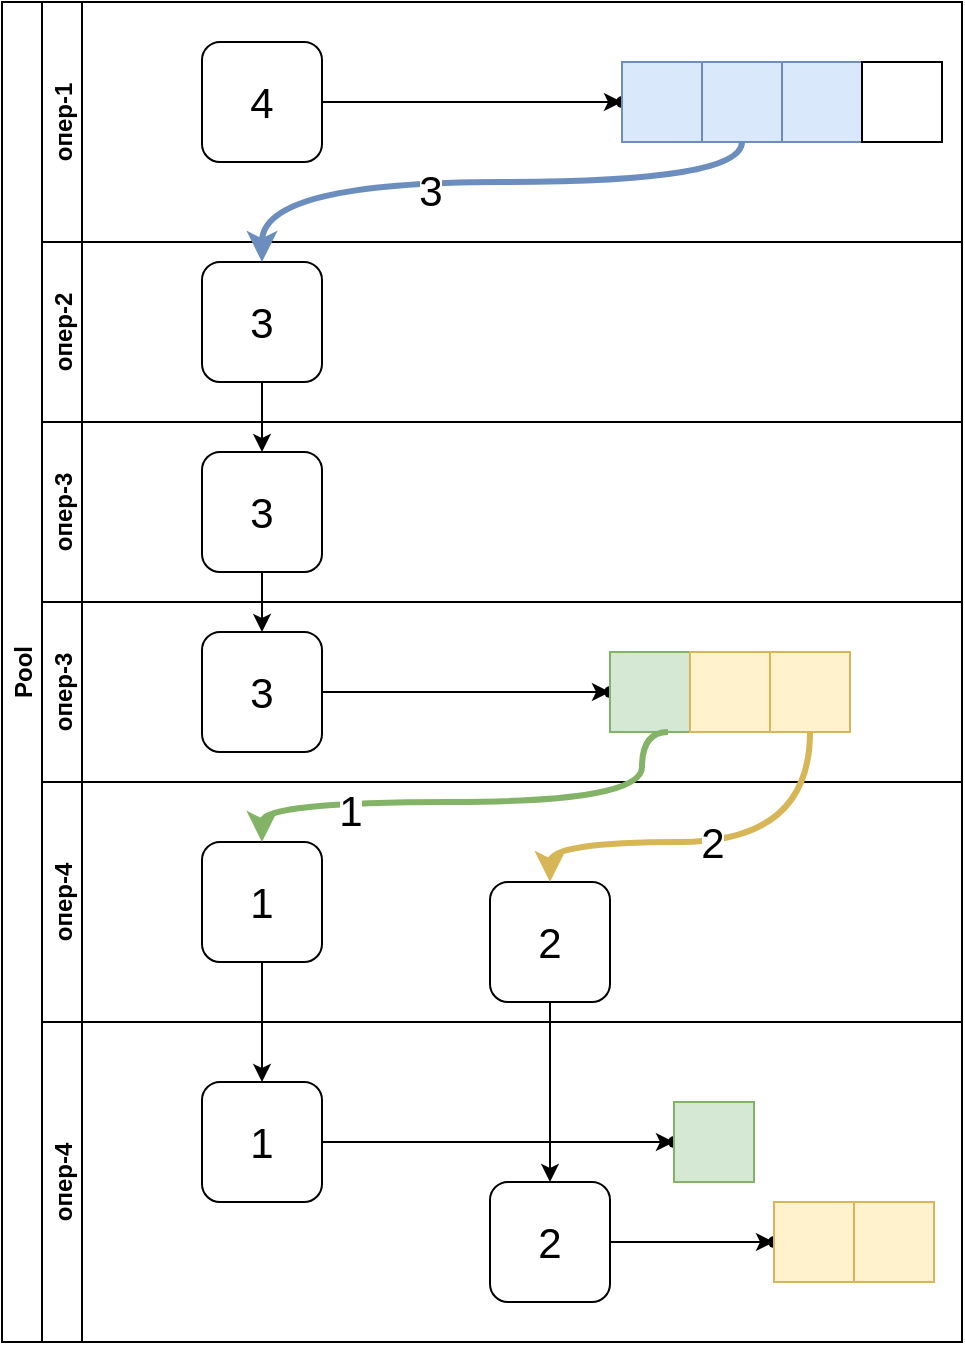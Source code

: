 <mxfile version="20.2.8" type="github">
  <diagram id="UvT_nuZFbLqnoWbBBMHW" name="Страница 1">
    <mxGraphModel dx="1384" dy="772" grid="1" gridSize="10" guides="1" tooltips="1" connect="1" arrows="1" fold="1" page="1" pageScale="1" pageWidth="827" pageHeight="1169" math="0" shadow="0">
      <root>
        <mxCell id="0" />
        <mxCell id="1" parent="0" />
        <mxCell id="Sguft5I54XbJpJrDdP_t-5" value="Pool" style="swimlane;childLayout=stackLayout;resizeParent=1;resizeParentMax=0;horizontal=0;startSize=20;horizontalStack=0;" vertex="1" parent="1">
          <mxGeometry x="174" y="100" width="480" height="670" as="geometry" />
        </mxCell>
        <mxCell id="Sguft5I54XbJpJrDdP_t-6" value="опер-1" style="swimlane;startSize=20;horizontal=0;" vertex="1" parent="Sguft5I54XbJpJrDdP_t-5">
          <mxGeometry x="20" width="460" height="120" as="geometry" />
        </mxCell>
        <mxCell id="Sguft5I54XbJpJrDdP_t-43" value="" style="edgeStyle=orthogonalEdgeStyle;curved=1;orthogonalLoop=1;jettySize=auto;html=1;fontSize=21;" edge="1" parent="Sguft5I54XbJpJrDdP_t-6" source="Sguft5I54XbJpJrDdP_t-22" target="Sguft5I54XbJpJrDdP_t-42">
          <mxGeometry relative="1" as="geometry" />
        </mxCell>
        <mxCell id="Sguft5I54XbJpJrDdP_t-22" value="4" style="rounded=1;whiteSpace=wrap;html=1;fontSize=21;" vertex="1" parent="Sguft5I54XbJpJrDdP_t-6">
          <mxGeometry x="80" y="20" width="60" height="60" as="geometry" />
        </mxCell>
        <mxCell id="Sguft5I54XbJpJrDdP_t-39" value="" style="swimlane;startSize=0;fontSize=21;" vertex="1" parent="Sguft5I54XbJpJrDdP_t-6">
          <mxGeometry x="290" y="30" width="160" height="40" as="geometry" />
        </mxCell>
        <mxCell id="Sguft5I54XbJpJrDdP_t-42" value="" style="shape=waypoint;sketch=0;size=6;pointerEvents=1;points=[];fillColor=default;resizable=0;rotatable=0;perimeter=centerPerimeter;snapToPoint=1;fontSize=21;rounded=1;" vertex="1" parent="Sguft5I54XbJpJrDdP_t-39">
          <mxGeometry x="-20" width="40" height="40" as="geometry" />
        </mxCell>
        <mxCell id="Sguft5I54XbJpJrDdP_t-44" value="" style="rounded=0;whiteSpace=wrap;html=1;fontSize=21;fillColor=#dae8fc;strokeColor=#6c8ebf;" vertex="1" parent="Sguft5I54XbJpJrDdP_t-39">
          <mxGeometry width="40" height="40" as="geometry" />
        </mxCell>
        <mxCell id="Sguft5I54XbJpJrDdP_t-50" value="" style="rounded=0;whiteSpace=wrap;html=1;fontSize=21;fillColor=#dae8fc;strokeColor=#6c8ebf;" vertex="1" parent="Sguft5I54XbJpJrDdP_t-39">
          <mxGeometry x="40" width="40" height="40" as="geometry" />
        </mxCell>
        <mxCell id="Sguft5I54XbJpJrDdP_t-49" value="" style="rounded=0;whiteSpace=wrap;html=1;fontSize=21;fillColor=#dae8fc;strokeColor=#6c8ebf;" vertex="1" parent="Sguft5I54XbJpJrDdP_t-39">
          <mxGeometry x="80" width="40" height="40" as="geometry" />
        </mxCell>
        <mxCell id="Sguft5I54XbJpJrDdP_t-48" value="" style="rounded=0;whiteSpace=wrap;html=1;fontSize=21;" vertex="1" parent="Sguft5I54XbJpJrDdP_t-39">
          <mxGeometry x="120" width="40" height="40" as="geometry" />
        </mxCell>
        <mxCell id="Sguft5I54XbJpJrDdP_t-7" value="опер-2" style="swimlane;startSize=20;horizontal=0;" vertex="1" parent="Sguft5I54XbJpJrDdP_t-5">
          <mxGeometry x="20" y="120" width="460" height="90" as="geometry" />
        </mxCell>
        <mxCell id="Sguft5I54XbJpJrDdP_t-21" value="3" style="rounded=1;whiteSpace=wrap;html=1;fontSize=21;" vertex="1" parent="Sguft5I54XbJpJrDdP_t-7">
          <mxGeometry x="80" y="10" width="60" height="60" as="geometry" />
        </mxCell>
        <mxCell id="Sguft5I54XbJpJrDdP_t-8" value="опер-3" style="swimlane;startSize=20;horizontal=0;" vertex="1" parent="Sguft5I54XbJpJrDdP_t-5">
          <mxGeometry x="20" y="210" width="460" height="90" as="geometry" />
        </mxCell>
        <mxCell id="Sguft5I54XbJpJrDdP_t-19" value="3" style="rounded=1;whiteSpace=wrap;html=1;fontSize=21;" vertex="1" parent="Sguft5I54XbJpJrDdP_t-8">
          <mxGeometry x="80" y="15" width="60" height="60" as="geometry" />
        </mxCell>
        <mxCell id="Sguft5I54XbJpJrDdP_t-32" value="опер-3" style="swimlane;startSize=20;horizontal=0;" vertex="1" parent="Sguft5I54XbJpJrDdP_t-5">
          <mxGeometry x="20" y="300" width="460" height="90" as="geometry" />
        </mxCell>
        <mxCell id="Sguft5I54XbJpJrDdP_t-53" value="" style="edgeStyle=orthogonalEdgeStyle;curved=1;orthogonalLoop=1;jettySize=auto;html=1;strokeWidth=1;fontSize=21;" edge="1" parent="Sguft5I54XbJpJrDdP_t-32" source="Sguft5I54XbJpJrDdP_t-33" target="Sguft5I54XbJpJrDdP_t-46">
          <mxGeometry relative="1" as="geometry">
            <mxPoint x="220" y="45" as="targetPoint" />
          </mxGeometry>
        </mxCell>
        <mxCell id="Sguft5I54XbJpJrDdP_t-33" value="3" style="rounded=1;whiteSpace=wrap;html=1;fontSize=21;" vertex="1" parent="Sguft5I54XbJpJrDdP_t-32">
          <mxGeometry x="80" y="15" width="60" height="60" as="geometry" />
        </mxCell>
        <mxCell id="Sguft5I54XbJpJrDdP_t-45" value="" style="swimlane;startSize=0;fontSize=21;fillColor=#d5e8d4;strokeColor=#82b366;" vertex="1" parent="Sguft5I54XbJpJrDdP_t-32">
          <mxGeometry x="284" y="25" width="116" height="40" as="geometry" />
        </mxCell>
        <mxCell id="Sguft5I54XbJpJrDdP_t-46" value="" style="shape=waypoint;sketch=0;size=6;pointerEvents=1;points=[];fillColor=default;resizable=0;rotatable=0;perimeter=centerPerimeter;snapToPoint=1;fontSize=21;rounded=1;" vertex="1" parent="Sguft5I54XbJpJrDdP_t-45">
          <mxGeometry x="-20" width="40" height="40" as="geometry" />
        </mxCell>
        <mxCell id="Sguft5I54XbJpJrDdP_t-47" value="" style="rounded=0;whiteSpace=wrap;html=1;fontSize=21;fillColor=#d5e8d4;strokeColor=#82b366;" vertex="1" parent="Sguft5I54XbJpJrDdP_t-45">
          <mxGeometry width="40" height="40" as="geometry" />
        </mxCell>
        <mxCell id="Sguft5I54XbJpJrDdP_t-55" value="" style="rounded=0;whiteSpace=wrap;html=1;fontSize=21;fillColor=#fff2cc;strokeColor=#d6b656;" vertex="1" parent="Sguft5I54XbJpJrDdP_t-45">
          <mxGeometry x="40" width="40" height="40" as="geometry" />
        </mxCell>
        <mxCell id="Sguft5I54XbJpJrDdP_t-54" value="" style="rounded=0;whiteSpace=wrap;html=1;fontSize=21;fillColor=#fff2cc;strokeColor=#d6b656;" vertex="1" parent="Sguft5I54XbJpJrDdP_t-45">
          <mxGeometry x="80" width="40" height="40" as="geometry" />
        </mxCell>
        <mxCell id="Sguft5I54XbJpJrDdP_t-29" value="опер-4" style="swimlane;startSize=20;horizontal=0;" vertex="1" parent="Sguft5I54XbJpJrDdP_t-5">
          <mxGeometry x="20" y="390" width="460" height="120" as="geometry" />
        </mxCell>
        <mxCell id="Sguft5I54XbJpJrDdP_t-30" value="1" style="rounded=1;whiteSpace=wrap;html=1;fontSize=21;" vertex="1" parent="Sguft5I54XbJpJrDdP_t-29">
          <mxGeometry x="80" y="30" width="60" height="60" as="geometry" />
        </mxCell>
        <mxCell id="Sguft5I54XbJpJrDdP_t-18" value="2" style="rounded=1;whiteSpace=wrap;html=1;fontSize=21;" vertex="1" parent="Sguft5I54XbJpJrDdP_t-29">
          <mxGeometry x="224" y="50" width="60" height="60" as="geometry" />
        </mxCell>
        <mxCell id="Sguft5I54XbJpJrDdP_t-9" value="опер-4" style="swimlane;startSize=20;horizontal=0;" vertex="1" parent="Sguft5I54XbJpJrDdP_t-5">
          <mxGeometry x="20" y="510" width="460" height="160" as="geometry" />
        </mxCell>
        <mxCell id="Sguft5I54XbJpJrDdP_t-75" value="" style="edgeStyle=orthogonalEdgeStyle;curved=1;orthogonalLoop=1;jettySize=auto;html=1;strokeWidth=1;fontSize=21;" edge="1" parent="Sguft5I54XbJpJrDdP_t-9" source="Sguft5I54XbJpJrDdP_t-17" target="Sguft5I54XbJpJrDdP_t-61">
          <mxGeometry relative="1" as="geometry" />
        </mxCell>
        <mxCell id="Sguft5I54XbJpJrDdP_t-17" value="1" style="rounded=1;whiteSpace=wrap;html=1;fontSize=21;" vertex="1" parent="Sguft5I54XbJpJrDdP_t-9">
          <mxGeometry x="80" y="30" width="60" height="60" as="geometry" />
        </mxCell>
        <mxCell id="Sguft5I54XbJpJrDdP_t-76" value="" style="edgeStyle=orthogonalEdgeStyle;curved=1;orthogonalLoop=1;jettySize=auto;html=1;strokeWidth=1;fontSize=21;" edge="1" parent="Sguft5I54XbJpJrDdP_t-9" source="Sguft5I54XbJpJrDdP_t-23" target="Sguft5I54XbJpJrDdP_t-66">
          <mxGeometry relative="1" as="geometry" />
        </mxCell>
        <mxCell id="Sguft5I54XbJpJrDdP_t-23" value="2" style="rounded=1;whiteSpace=wrap;html=1;fontSize=21;" vertex="1" parent="Sguft5I54XbJpJrDdP_t-9">
          <mxGeometry x="224" y="80" width="60" height="60" as="geometry" />
        </mxCell>
        <mxCell id="Sguft5I54XbJpJrDdP_t-65" value="" style="swimlane;startSize=5;fontSize=21;fillColor=#d5e8d4;strokeColor=#82b366;" vertex="1" parent="Sguft5I54XbJpJrDdP_t-9">
          <mxGeometry x="366" y="90" width="80" height="40" as="geometry" />
        </mxCell>
        <mxCell id="Sguft5I54XbJpJrDdP_t-66" value="" style="shape=waypoint;sketch=0;size=6;pointerEvents=1;points=[];fillColor=default;resizable=0;rotatable=0;perimeter=centerPerimeter;snapToPoint=1;fontSize=21;rounded=1;" vertex="1" parent="Sguft5I54XbJpJrDdP_t-65">
          <mxGeometry x="-20" width="40" height="40" as="geometry" />
        </mxCell>
        <mxCell id="Sguft5I54XbJpJrDdP_t-69" value="" style="rounded=0;whiteSpace=wrap;html=1;fontSize=21;fillColor=#fff2cc;strokeColor=#d6b656;" vertex="1" parent="Sguft5I54XbJpJrDdP_t-65">
          <mxGeometry x="40" width="40" height="40" as="geometry" />
        </mxCell>
        <mxCell id="Sguft5I54XbJpJrDdP_t-68" value="" style="rounded=0;whiteSpace=wrap;html=1;fontSize=21;fillColor=#fff2cc;strokeColor=#d6b656;" vertex="1" parent="Sguft5I54XbJpJrDdP_t-65">
          <mxGeometry width="40" height="40" as="geometry" />
        </mxCell>
        <mxCell id="Sguft5I54XbJpJrDdP_t-60" value="" style="swimlane;startSize=5;fontSize=21;fillColor=#d5e8d4;strokeColor=#82b366;" vertex="1" parent="Sguft5I54XbJpJrDdP_t-9">
          <mxGeometry x="316" y="40" width="40" height="40" as="geometry" />
        </mxCell>
        <mxCell id="Sguft5I54XbJpJrDdP_t-61" value="" style="shape=waypoint;sketch=0;size=6;pointerEvents=1;points=[];fillColor=default;resizable=0;rotatable=0;perimeter=centerPerimeter;snapToPoint=1;fontSize=21;rounded=1;" vertex="1" parent="Sguft5I54XbJpJrDdP_t-60">
          <mxGeometry x="-20" width="40" height="40" as="geometry" />
        </mxCell>
        <mxCell id="Sguft5I54XbJpJrDdP_t-62" value="" style="rounded=0;whiteSpace=wrap;html=1;fontSize=21;fillColor=#d5e8d4;strokeColor=#82b366;" vertex="1" parent="Sguft5I54XbJpJrDdP_t-60">
          <mxGeometry width="40" height="40" as="geometry" />
        </mxCell>
        <mxCell id="Sguft5I54XbJpJrDdP_t-25" value="" style="edgeStyle=orthogonalEdgeStyle;curved=1;orthogonalLoop=1;jettySize=auto;html=1;fontSize=21;" edge="1" parent="Sguft5I54XbJpJrDdP_t-5" source="Sguft5I54XbJpJrDdP_t-21" target="Sguft5I54XbJpJrDdP_t-19">
          <mxGeometry relative="1" as="geometry" />
        </mxCell>
        <mxCell id="Sguft5I54XbJpJrDdP_t-34" value="" style="edgeStyle=orthogonalEdgeStyle;curved=1;orthogonalLoop=1;jettySize=auto;html=1;fontSize=21;" edge="1" parent="Sguft5I54XbJpJrDdP_t-5" source="Sguft5I54XbJpJrDdP_t-18" target="Sguft5I54XbJpJrDdP_t-23">
          <mxGeometry relative="1" as="geometry" />
        </mxCell>
        <mxCell id="Sguft5I54XbJpJrDdP_t-35" value="" style="edgeStyle=orthogonalEdgeStyle;curved=1;orthogonalLoop=1;jettySize=auto;html=1;fontSize=21;" edge="1" parent="Sguft5I54XbJpJrDdP_t-5" source="Sguft5I54XbJpJrDdP_t-19" target="Sguft5I54XbJpJrDdP_t-33">
          <mxGeometry relative="1" as="geometry" />
        </mxCell>
        <mxCell id="Sguft5I54XbJpJrDdP_t-37" value="" style="edgeStyle=orthogonalEdgeStyle;curved=1;orthogonalLoop=1;jettySize=auto;html=1;fontSize=21;" edge="1" parent="Sguft5I54XbJpJrDdP_t-5" source="Sguft5I54XbJpJrDdP_t-30" target="Sguft5I54XbJpJrDdP_t-17">
          <mxGeometry relative="1" as="geometry" />
        </mxCell>
        <mxCell id="Sguft5I54XbJpJrDdP_t-51" value="" style="edgeStyle=orthogonalEdgeStyle;curved=1;orthogonalLoop=1;jettySize=auto;html=1;fontSize=21;fillColor=#dae8fc;strokeColor=#6c8ebf;strokeWidth=3;" edge="1" parent="Sguft5I54XbJpJrDdP_t-5" source="Sguft5I54XbJpJrDdP_t-50" target="Sguft5I54XbJpJrDdP_t-21">
          <mxGeometry relative="1" as="geometry">
            <mxPoint x="370" y="150" as="targetPoint" />
            <Array as="points">
              <mxPoint x="370" y="90" />
              <mxPoint x="130" y="90" />
            </Array>
          </mxGeometry>
        </mxCell>
        <mxCell id="Sguft5I54XbJpJrDdP_t-52" value="3" style="edgeLabel;html=1;align=center;verticalAlign=middle;resizable=0;points=[];fontSize=21;" vertex="1" connectable="0" parent="Sguft5I54XbJpJrDdP_t-51">
          <mxGeometry x="0.175" y="4" relative="1" as="geometry">
            <mxPoint as="offset" />
          </mxGeometry>
        </mxCell>
        <mxCell id="Sguft5I54XbJpJrDdP_t-56" value="" style="edgeStyle=orthogonalEdgeStyle;curved=1;orthogonalLoop=1;jettySize=auto;html=1;strokeWidth=3;fontSize=21;entryX=0.5;entryY=0;entryDx=0;entryDy=0;exitX=0.25;exitY=1;exitDx=0;exitDy=0;fillColor=#d5e8d4;strokeColor=#82b366;" edge="1" parent="Sguft5I54XbJpJrDdP_t-5" source="Sguft5I54XbJpJrDdP_t-45" target="Sguft5I54XbJpJrDdP_t-30">
          <mxGeometry relative="1" as="geometry">
            <mxPoint x="362" y="445" as="targetPoint" />
            <Array as="points">
              <mxPoint x="320" y="365" />
              <mxPoint x="320" y="400" />
              <mxPoint x="130" y="400" />
            </Array>
          </mxGeometry>
        </mxCell>
        <mxCell id="Sguft5I54XbJpJrDdP_t-57" value="1" style="edgeLabel;html=1;align=center;verticalAlign=middle;resizable=0;points=[];fontSize=21;" vertex="1" connectable="0" parent="Sguft5I54XbJpJrDdP_t-56">
          <mxGeometry x="0.505" y="4" relative="1" as="geometry">
            <mxPoint as="offset" />
          </mxGeometry>
        </mxCell>
        <mxCell id="Sguft5I54XbJpJrDdP_t-58" value="" style="edgeStyle=orthogonalEdgeStyle;curved=1;orthogonalLoop=1;jettySize=auto;html=1;strokeWidth=3;fontSize=21;fillColor=#fff2cc;strokeColor=#d6b656;" edge="1" parent="Sguft5I54XbJpJrDdP_t-5" source="Sguft5I54XbJpJrDdP_t-54" target="Sguft5I54XbJpJrDdP_t-18">
          <mxGeometry relative="1" as="geometry">
            <mxPoint x="404" y="445" as="targetPoint" />
            <Array as="points">
              <mxPoint x="404" y="420" />
              <mxPoint x="274" y="420" />
            </Array>
          </mxGeometry>
        </mxCell>
        <mxCell id="Sguft5I54XbJpJrDdP_t-59" value="2" style="edgeLabel;html=1;align=center;verticalAlign=middle;resizable=0;points=[];fontSize=21;" vertex="1" connectable="0" parent="Sguft5I54XbJpJrDdP_t-58">
          <mxGeometry x="0.015" relative="1" as="geometry">
            <mxPoint as="offset" />
          </mxGeometry>
        </mxCell>
        <mxCell id="Sguft5I54XbJpJrDdP_t-16" value="" style="edgeStyle=orthogonalEdgeStyle;rounded=0;orthogonalLoop=1;jettySize=auto;html=1;" edge="1" parent="1" target="Sguft5I54XbJpJrDdP_t-15">
          <mxGeometry relative="1" as="geometry">
            <mxPoint x="320" y="210" as="sourcePoint" />
          </mxGeometry>
        </mxCell>
      </root>
    </mxGraphModel>
  </diagram>
</mxfile>
